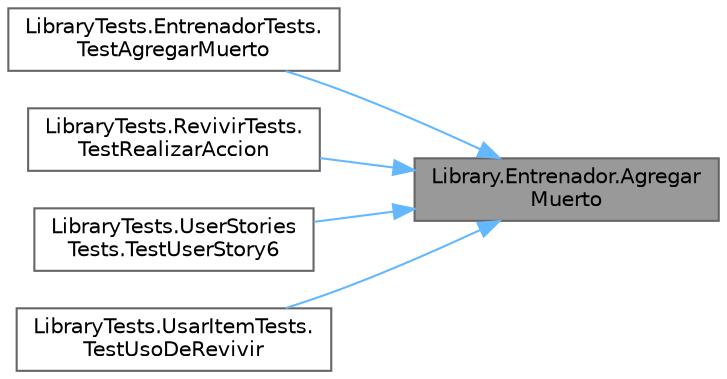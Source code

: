 digraph "Library.Entrenador.AgregarMuerto"
{
 // INTERACTIVE_SVG=YES
 // LATEX_PDF_SIZE
  bgcolor="transparent";
  edge [fontname=Helvetica,fontsize=10,labelfontname=Helvetica,labelfontsize=10];
  node [fontname=Helvetica,fontsize=10,shape=box,height=0.2,width=0.4];
  rankdir="RL";
  Node1 [id="Node000001",label="Library.Entrenador.Agregar\lMuerto",height=0.2,width=0.4,color="gray40", fillcolor="grey60", style="filled", fontcolor="black",tooltip="Agrega a un Pokémon al catálogo de muertos."];
  Node1 -> Node2 [id="edge1_Node000001_Node000002",dir="back",color="steelblue1",style="solid",tooltip=" "];
  Node2 [id="Node000002",label="LibraryTests.EntrenadorTests.\lTestAgregarMuerto",height=0.2,width=0.4,color="grey40", fillcolor="white", style="filled",URL="$classLibraryTests_1_1EntrenadorTests.html#aeb199b6d940f26785bb5addc88877c56",tooltip="Este test comprueba que se agregue correctamente un muerto al catálogo."];
  Node1 -> Node3 [id="edge2_Node000001_Node000003",dir="back",color="steelblue1",style="solid",tooltip=" "];
  Node3 [id="Node000003",label="LibraryTests.RevivirTests.\lTestRealizarAccion",height=0.2,width=0.4,color="grey40", fillcolor="white", style="filled",URL="$classLibraryTests_1_1RevivirTests.html#af94c2e461f24c01c8c43d51420015a91",tooltip="Este test comprueba que este item reviva al Pokémon deseado."];
  Node1 -> Node4 [id="edge3_Node000001_Node000004",dir="back",color="steelblue1",style="solid",tooltip=" "];
  Node4 [id="Node000004",label="LibraryTests.UserStories\lTests.TestUserStory6",height=0.2,width=0.4,color="grey40", fillcolor="white", style="filled",URL="$classLibraryTests_1_1UserStoriesTests.html#aac9f6eeb44dbeb33c33a2a4c2dd34da4",tooltip="Este test comprueba la historia de usuario 6."];
  Node1 -> Node5 [id="edge4_Node000001_Node000005",dir="back",color="steelblue1",style="solid",tooltip=" "];
  Node5 [id="Node000005",label="LibraryTests.UsarItemTests.\lTestUsoDeRevivir",height=0.2,width=0.4,color="grey40", fillcolor="white", style="filled",URL="$classLibraryTests_1_1UsarItemTests.html#aa8eb8725a070167381804ea2dcf63324",tooltip="Este test comprueba que se reviva a un Pokémon muerto con \"Revivir\"."];
}
